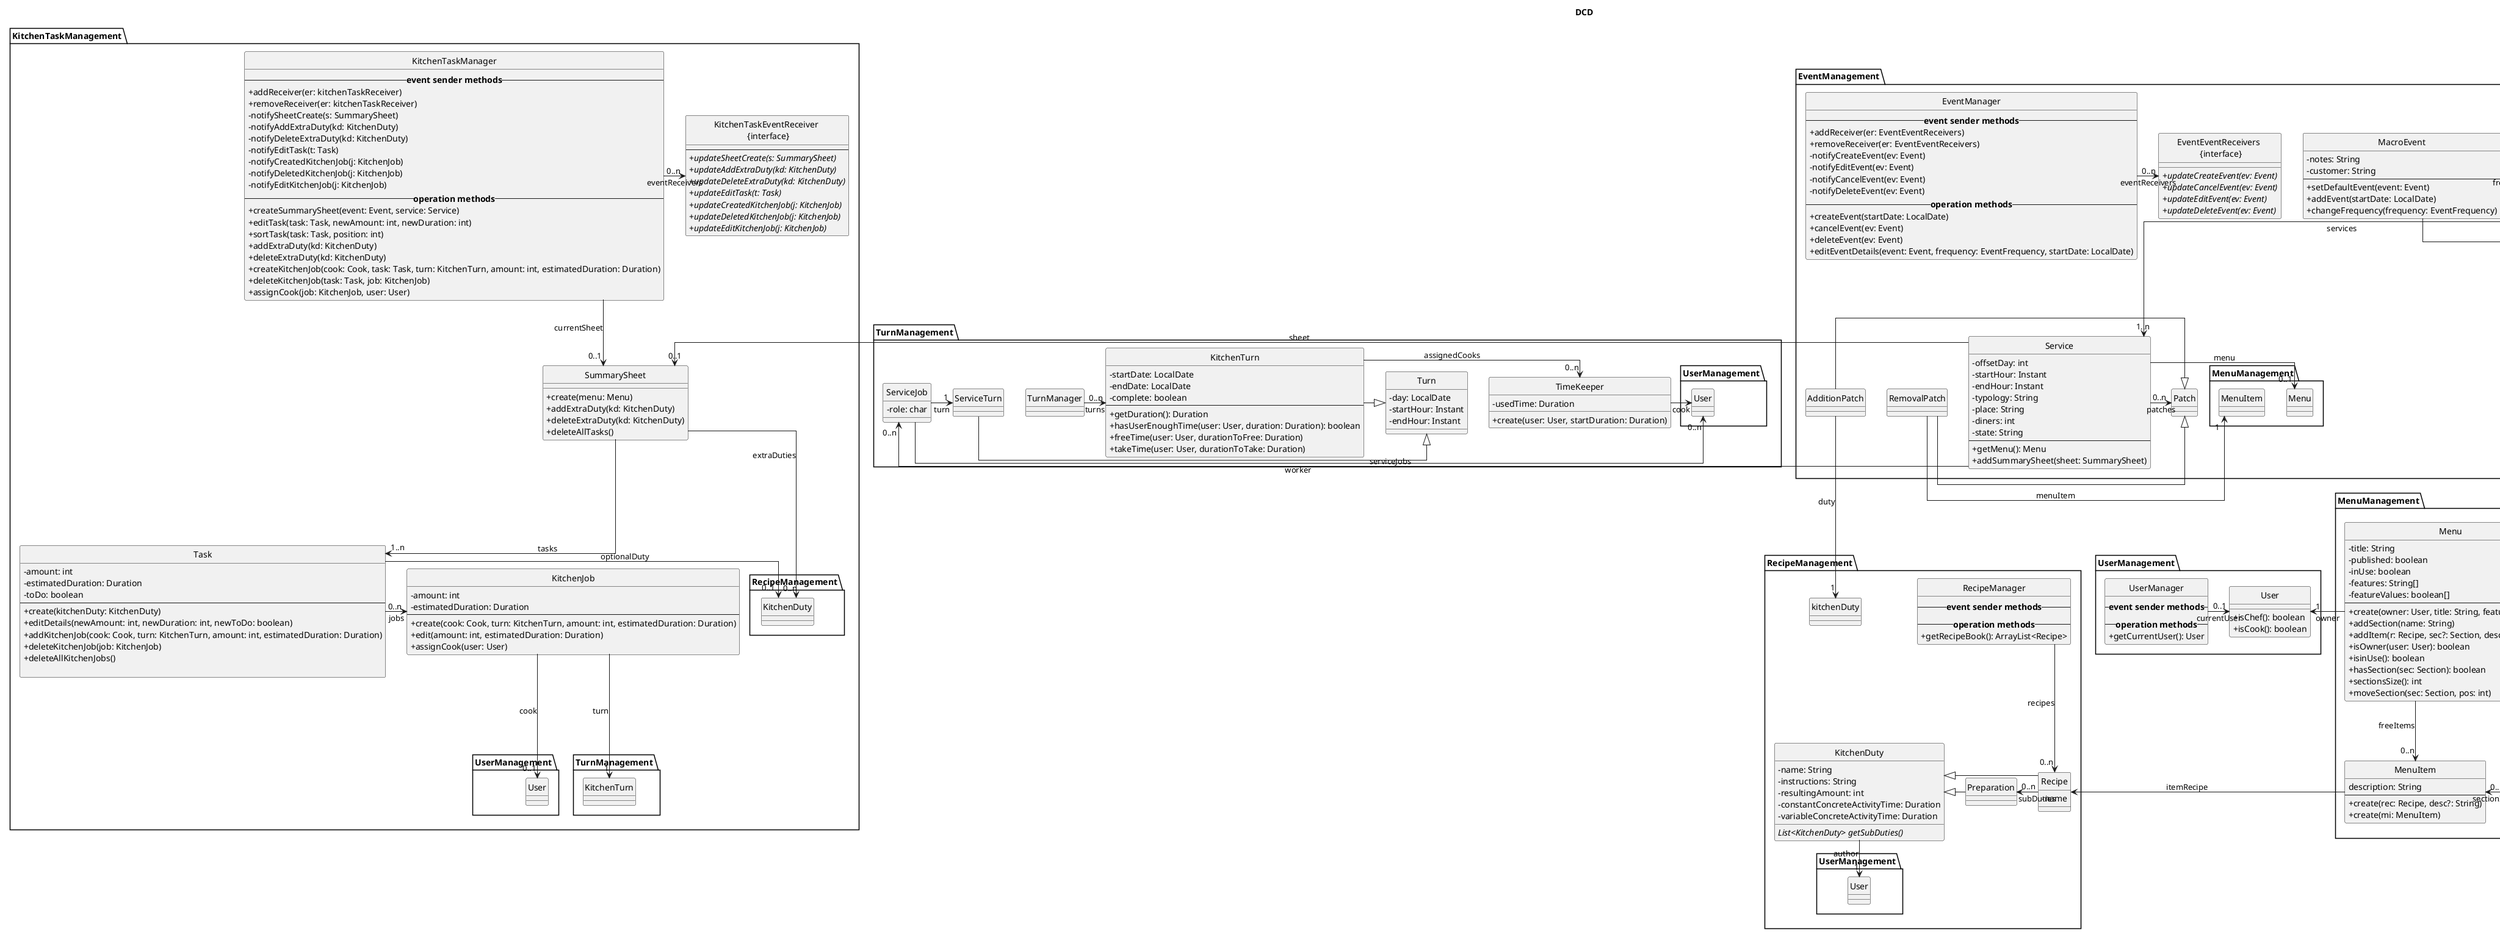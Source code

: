 @startuml Gestire Compiti Cucina
skinparam Style strictuml
skinparam classAttributeIconSize 0
skinparam linetype polyline
skinparam linetype ortho

title DCD

namespace KitchenTaskManagement {
    ' GRASP Controller dei Compiti
    class KitchenTaskManager{
        --<b>event sender methods</b>--
        +addReceiver(er: kitchenTaskReceiver)
        +removeReceiver(er: kitchenTaskReceiver)
        -notifySheetCreate(s: SummarySheet)
        -notifyAddExtraDuty(kd: KitchenDuty)
        -notifyDeleteExtraDuty(kd: KitchenDuty)
        -notifyEditTask(t: Task)
        -notifyCreatedKitchenJob(j: KitchenJob)
        -notifyDeletedKitchenJob(j: KitchenJob)
        -notifyEditKitchenJob(j: KitchenJob)
        --<b>operation methods</b>--
        + createSummarySheet(event: Event, service: Service)
        + editTask(task: Task, newAmount: int, newDuration: int)
        + sortTask(task: Task, position: int)
        + addExtraDuty(kd: KitchenDuty)
        + deleteExtraDuty(kd: KitchenDuty)
        + createKitchenJob(cook: Cook, task: Task, turn: KitchenTurn, amount: int, estimatedDuration: Duration)
        + deleteKitchenJob(task: Task, job: KitchenJob)
        + assignCook(job: KitchenJob, user: User)
    }

    class "KitchenTaskEventReceiver \n {interface}" as KitchenTaskReceiver{
        --
        +<i>updateSheetCreate(s: SummarySheet)</i>
        +<i>updateAddExtraDuty(kd: KitchenDuty)</i>
        +<i>updateDeleteExtraDuty(kd: KitchenDuty)</i>
        +<i>updateEditTask(t: Task)</i>
        +<i>updateCreatedKitchenJob(j: KitchenJob)</i>
        +<i>updateDeletedKitchenJob(j: KitchenJob)</i>
        +<i>updateEditKitchenJob(j: KitchenJob)</i>
    }

    ' Compito
    class Task{
        - amount: int
        - estimatedDuration: Duration
        - toDo: boolean
        --
        + create(kitchenDuty: KitchenDuty)
        + editDetails(newAmount: int, newDuration: int, newToDo: boolean)
        + addKitchenJob(cook: Cook, turn: KitchenTurn, amount: int, estimatedDuration: Duration)
        + deleteKitchenJob(job: KitchenJob)
        + deleteAllKitchenJobs()

    }

    ' Foglio Riepilogativo
    class SummarySheet {
        + create(menu: Menu)
        + addExtraDuty(kd: KitchenDuty)
        + deleteExtraDuty(kd: KitchenDuty)
        + deleteAllTasks()
    }

    ' Incarico
    class KitchenJob {
        - amount: int
        - estimatedDuration: Duration
        --
        + create(cook: Cook, turn: KitchenTurn, amount: int, estimatedDuration: Duration)
        + edit(amount: int, estimatedDuration: Duration)
        + assignCook(user: User)
    }

    KitchenTaskManager --> "0..1" SummarySheet: currentSheet
    KitchenTaskManager -> "0..n" KitchenTaskReceiver: eventReceivers
    SummarySheet --> "1..n" Task: tasks
    SummarySheet --> "0..n" RecipeManagement.KitchenDuty: extraDuties
    Task -> "0..n" KitchenJob: jobs
    Task -left-> "0..1" RecipeManagement.KitchenDuty: optionalDuty
    KitchenJob --> "0..1"  UserManagement.User: cook
    KitchenJob --> "1" TurnManagement.KitchenTurn: turn
}

namespace TurnManagement {
    ' Turno di Cucina
    class KitchenTurn {
        - startDate: LocalDate
        - endDate: LocalDate
        - complete: boolean
        --
        + getDuration(): Duration
        + hasUserEnoughTime(user: User, duration: Duration): boolean
        + freeTime(user: User, durationToFree: Duration)
        + takeTime(user: User, durationToTake: Duration)
    }

    ' Classe utilitaria suggerita dalle Prof; questa diventerà parte di una HashMap
    class TimeKeeper {
        - usedTime: Duration
        + create(user: User, startDuration: Duration)
    }

    class ServiceTurn

    class Turn{
        - day: LocalDate
        -startHour: Instant
        -endHour: Instant
    }

    class TurnManager

    class ServiceJob{
        -role: char
    }

    KitchenTurn -> "0..n" TimeKeeper: assignedCooks
    TimeKeeper -> UserManagement.User: cook
    TurnManager -> "0..n" KitchenTurn: turns
    ServiceTurn -|> Turn
    KitchenTurn -|> Turn
    ServiceJob -> "1" ServiceTurn: turn
    ServiceJob -> "0..n" UserManagement.User: worker
}

namespace RecipeManagement {
    ' Mansione di Cucina
    class KitchenDuty {
        - name: String
        - instructions: String
        - resultingAmount: int
        - constantConcreteActivityTime: Duration
        - variableConcreteActivityTime: Duration
        {abstract} List<KitchenDuty> getSubDuties()
    }

    ' Ricetta
    class Recipe {
        -name
    }

    ' Preparazione
    class Preparation{

    }

    class RecipeManager{
        --<b>event sender methods</b>--
        --<b>operation methods</b>--
        +getRecipeBook(): ArrayList<Recipe>
    }

    Recipe -left|> KitchenDuty
    Recipe -up> "0..n" Preparation: subDuties
    Preparation -left|> KitchenDuty
    KitchenDuty --> "1" UserManagement.User: author
    RecipeManager-->"0..n" Recipe: recipes
}

namespace EventManagement {
    ' Servizio
    class Service {
        -offsetDay: int
        -startHour: Instant
        -endHour: Instant
        -typology: String
        -place: String
        -diners: int
        -state: String
        --
        + getMenu(): Menu
        + addSummarySheet(sheet: SummarySheet)
    }

    class MacroEvent {
        - notes: String
        - customer: String
        --
        +setDefaultEvent(event: Event)
        +addEvent(startDate: LocalDate)
        +changeFrequency(frequency: EventFrequency)
    }

    class "EventEventReceivers \n {interface}" as EventEventReceivers{
        +<i>updateCreateEvent(ev: Event)</i>
        +<i>updateCancelEvent(ev: Event)</i>
        +<i>updateEditEvent(ev: Event)</i>
        +<i>updateDeleteEvent(ev: Event)</i>
    }

    class EventManager{
        --<b>event sender methods</b>--
        +addReceiver(er: EventEventReceivers)
        +removeReceiver(er: EventEventReceivers)
        -notifyCreateEvent(ev: Event)
        -notifyEditEvent(ev: Event)
        -notifyCancelEvent(ev: Event)
        -notifyDeleteEvent(ev: Event)
        --<b>operation methods</b>--
        + createEvent(startDate: LocalDate)
        + cancelEvent(ev: Event)
        + deleteEvent(ev: Event)
        + editEventDetails(event: Event, frequency: EventFrequency, startDate: LocalDate)
    }

    class EventFrequency{
        -offsetGiorniOccorrenza: int
        -numeroOccorrenzePreviste: int
        -numeroOccorrenzeAvvenute: int
    }

    class Patch

    class AdditionPatch

    class RemovalPatch

    ' Evento
    class Event {
        - state: String
        - dateStart: LocalDate
        --
        + isActive(): boolean
        + containsService(s:Service): boolean
        + editDetails(startDate: LocalDate)
        + delete()
    }
    Event --> "1..n" Service: "services"
    Event -left> "1" UserManagement.User: "assignedChef"
    Service -up> "0..1" MenuManagement.Menu: menu
    RemovalPatch -|> Patch
    AdditionPatch -|> Patch
    AdditionPatch --> "1" RecipeManagement.kitchenDuty: duty
    RemovalPatch -> "1" MenuManagement.MenuItem : menuItem
    Service ->  "0..n" Patch: patches
    MacroEvent -> "0..1" EventFrequency: frequency
    Service -> "0..n" TurnManagement.ServiceJob: serviceJobs
    MacroEvent -> "1" UserManagement.User: organizer
    MacroEvent -> "1" Event: defaultEvent
    MacroEvent -> "1..n" Event: events
    Event -> "1" MacroEvent: macroEvent
    EventManager -> "0..n" EventEventReceivers: eventReceivers
    Service -> "0..1" KitchenTaskManagement.SummarySheet: sheet
}

namespace UserManagement {
    ' Utente
    class User {
        + isChef(): boolean
        + isCook(): boolean
    }

    class UserManager {
        --<b>event sender methods</b>--
        --<b>operation methods</b>--
        +getCurrentUser(): User
    }

    UserManager -> "0..1" User: currentUser
}

namespace MenuManagement {
    class Menu{
        -title: String
        -published: boolean
        -inUse: boolean
        -features: String[]
        -featureValues: boolean[]
        --
        +create(owner: User, title: String, features: String[])
        +addSection(name: String)
        +addItem(r: Recipe, sec?: Section, desc?: String)
        +isOwner(user: User): boolean
        +isinUse(): boolean
        +hasSection(sec: Section): boolean
        +sectionsSize(): int
        +moveSection(sec: Section, pos: int)
    }

    ' Sezione
    class Section{
        name: String
        --
        +create(name: String)
        +create(sec: Section)
        +addItem(mi: MenuItem)
    }

    ' Voce (del menù)
    class MenuItem{
        description: String
        --
        +create(rec: Recipe, desc?: String)
        +create(mi: MenuItem)
    }

    class "MenuEventReceiver \n {interface}" as MenuEventReceiver{
        --
        +//updateSectionAdded(m: Menu, sec: Section)//
        +//updateMenuItemAdded(m: Menu, mi:MenuItem)//
        +//updateMenuCreated(m: Menu)//
        +//updateMenuDeleted(m: Menu)//
        +//updateSectionsRearranged(m: Menu)//
    }

    class MenuManager{
        - menuFeatures: String[]
        --<b>event sender methods</b>--
        +addReceiver(er: MenuEventReceiver)
        +removeReceiver(er: MenuEventReceiver)
        -notifySectionAdded(sec: Section)
        -notifyMenuItemAdded(mi: MenuItem)
        -notifyMenuCreated(m: Menu)
        -notifyMenuDeleted(m: Menu)
        -notifySectionsRearranged(m: Menu)
        --<b>operation methods</b>--
        +defineSection(name: String)
        +insertItem(r: Recipe, sec?: Section, desc?: String)
        +createMenu(title: String): Menu
        +getRecipeBook():ArrayList<Recipe>
    }

    MenuManager ->"0..n" MenuEventReceiver: eventReceivers
    MenuManager--left> "0..1" Menu: currentMenu
    Section -left> "0..n" MenuItem: sectionItems
    Menu --> "0..n" Section: sections
    Menu -> "0..n" MenuItem: freeItems
    Menu -> "1" UserManagement.User: owner
    MenuItem -> RecipeManagement.Recipe: itemRecipe
}

namespace GeneralModule {
    UseCaseLogicException --|> Exception
    EventException --|> Exception
}
@enduml